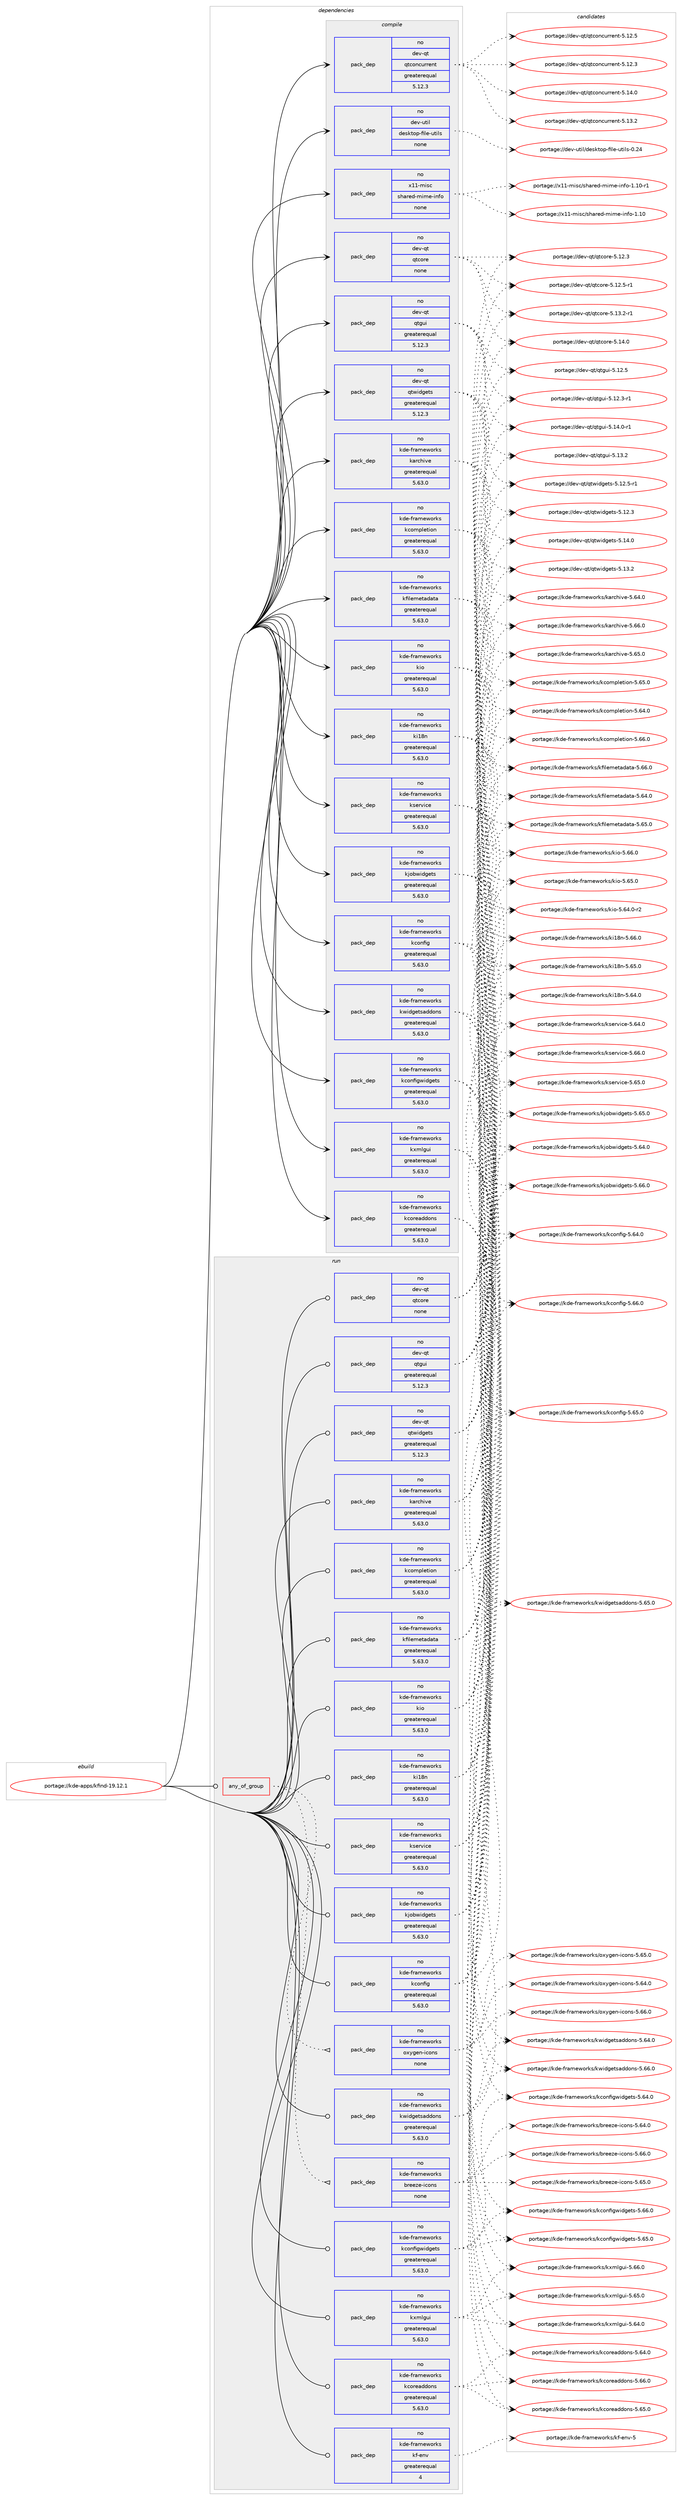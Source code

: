 digraph prolog {

# *************
# Graph options
# *************

newrank=true;
concentrate=true;
compound=true;
graph [rankdir=LR,fontname=Helvetica,fontsize=10,ranksep=1.5];#, ranksep=2.5, nodesep=0.2];
edge  [arrowhead=vee];
node  [fontname=Helvetica,fontsize=10];

# **********
# The ebuild
# **********

subgraph cluster_leftcol {
color=gray;
label=<<i>ebuild</i>>;
id [label="portage://kde-apps/kfind-19.12.1", color=red, width=4, href="../kde-apps/kfind-19.12.1.svg"];
}

# ****************
# The dependencies
# ****************

subgraph cluster_midcol {
color=gray;
label=<<i>dependencies</i>>;
subgraph cluster_compile {
fillcolor="#eeeeee";
style=filled;
label=<<i>compile</i>>;
subgraph pack202461 {
dependency263228 [label=<<TABLE BORDER="0" CELLBORDER="1" CELLSPACING="0" CELLPADDING="4" WIDTH="220"><TR><TD ROWSPAN="6" CELLPADDING="30">pack_dep</TD></TR><TR><TD WIDTH="110">no</TD></TR><TR><TD>dev-qt</TD></TR><TR><TD>qtconcurrent</TD></TR><TR><TD>greaterequal</TD></TR><TR><TD>5.12.3</TD></TR></TABLE>>, shape=none, color=blue];
}
id:e -> dependency263228:w [weight=20,style="solid",arrowhead="vee"];
subgraph pack202462 {
dependency263229 [label=<<TABLE BORDER="0" CELLBORDER="1" CELLSPACING="0" CELLPADDING="4" WIDTH="220"><TR><TD ROWSPAN="6" CELLPADDING="30">pack_dep</TD></TR><TR><TD WIDTH="110">no</TD></TR><TR><TD>dev-qt</TD></TR><TR><TD>qtcore</TD></TR><TR><TD>none</TD></TR><TR><TD></TD></TR></TABLE>>, shape=none, color=blue];
}
id:e -> dependency263229:w [weight=20,style="solid",arrowhead="vee"];
subgraph pack202463 {
dependency263230 [label=<<TABLE BORDER="0" CELLBORDER="1" CELLSPACING="0" CELLPADDING="4" WIDTH="220"><TR><TD ROWSPAN="6" CELLPADDING="30">pack_dep</TD></TR><TR><TD WIDTH="110">no</TD></TR><TR><TD>dev-qt</TD></TR><TR><TD>qtgui</TD></TR><TR><TD>greaterequal</TD></TR><TR><TD>5.12.3</TD></TR></TABLE>>, shape=none, color=blue];
}
id:e -> dependency263230:w [weight=20,style="solid",arrowhead="vee"];
subgraph pack202464 {
dependency263231 [label=<<TABLE BORDER="0" CELLBORDER="1" CELLSPACING="0" CELLPADDING="4" WIDTH="220"><TR><TD ROWSPAN="6" CELLPADDING="30">pack_dep</TD></TR><TR><TD WIDTH="110">no</TD></TR><TR><TD>dev-qt</TD></TR><TR><TD>qtwidgets</TD></TR><TR><TD>greaterequal</TD></TR><TR><TD>5.12.3</TD></TR></TABLE>>, shape=none, color=blue];
}
id:e -> dependency263231:w [weight=20,style="solid",arrowhead="vee"];
subgraph pack202465 {
dependency263232 [label=<<TABLE BORDER="0" CELLBORDER="1" CELLSPACING="0" CELLPADDING="4" WIDTH="220"><TR><TD ROWSPAN="6" CELLPADDING="30">pack_dep</TD></TR><TR><TD WIDTH="110">no</TD></TR><TR><TD>dev-util</TD></TR><TR><TD>desktop-file-utils</TD></TR><TR><TD>none</TD></TR><TR><TD></TD></TR></TABLE>>, shape=none, color=blue];
}
id:e -> dependency263232:w [weight=20,style="solid",arrowhead="vee"];
subgraph pack202466 {
dependency263233 [label=<<TABLE BORDER="0" CELLBORDER="1" CELLSPACING="0" CELLPADDING="4" WIDTH="220"><TR><TD ROWSPAN="6" CELLPADDING="30">pack_dep</TD></TR><TR><TD WIDTH="110">no</TD></TR><TR><TD>kde-frameworks</TD></TR><TR><TD>karchive</TD></TR><TR><TD>greaterequal</TD></TR><TR><TD>5.63.0</TD></TR></TABLE>>, shape=none, color=blue];
}
id:e -> dependency263233:w [weight=20,style="solid",arrowhead="vee"];
subgraph pack202467 {
dependency263234 [label=<<TABLE BORDER="0" CELLBORDER="1" CELLSPACING="0" CELLPADDING="4" WIDTH="220"><TR><TD ROWSPAN="6" CELLPADDING="30">pack_dep</TD></TR><TR><TD WIDTH="110">no</TD></TR><TR><TD>kde-frameworks</TD></TR><TR><TD>kcompletion</TD></TR><TR><TD>greaterequal</TD></TR><TR><TD>5.63.0</TD></TR></TABLE>>, shape=none, color=blue];
}
id:e -> dependency263234:w [weight=20,style="solid",arrowhead="vee"];
subgraph pack202468 {
dependency263235 [label=<<TABLE BORDER="0" CELLBORDER="1" CELLSPACING="0" CELLPADDING="4" WIDTH="220"><TR><TD ROWSPAN="6" CELLPADDING="30">pack_dep</TD></TR><TR><TD WIDTH="110">no</TD></TR><TR><TD>kde-frameworks</TD></TR><TR><TD>kconfig</TD></TR><TR><TD>greaterequal</TD></TR><TR><TD>5.63.0</TD></TR></TABLE>>, shape=none, color=blue];
}
id:e -> dependency263235:w [weight=20,style="solid",arrowhead="vee"];
subgraph pack202469 {
dependency263236 [label=<<TABLE BORDER="0" CELLBORDER="1" CELLSPACING="0" CELLPADDING="4" WIDTH="220"><TR><TD ROWSPAN="6" CELLPADDING="30">pack_dep</TD></TR><TR><TD WIDTH="110">no</TD></TR><TR><TD>kde-frameworks</TD></TR><TR><TD>kconfigwidgets</TD></TR><TR><TD>greaterequal</TD></TR><TR><TD>5.63.0</TD></TR></TABLE>>, shape=none, color=blue];
}
id:e -> dependency263236:w [weight=20,style="solid",arrowhead="vee"];
subgraph pack202470 {
dependency263237 [label=<<TABLE BORDER="0" CELLBORDER="1" CELLSPACING="0" CELLPADDING="4" WIDTH="220"><TR><TD ROWSPAN="6" CELLPADDING="30">pack_dep</TD></TR><TR><TD WIDTH="110">no</TD></TR><TR><TD>kde-frameworks</TD></TR><TR><TD>kcoreaddons</TD></TR><TR><TD>greaterequal</TD></TR><TR><TD>5.63.0</TD></TR></TABLE>>, shape=none, color=blue];
}
id:e -> dependency263237:w [weight=20,style="solid",arrowhead="vee"];
subgraph pack202471 {
dependency263238 [label=<<TABLE BORDER="0" CELLBORDER="1" CELLSPACING="0" CELLPADDING="4" WIDTH="220"><TR><TD ROWSPAN="6" CELLPADDING="30">pack_dep</TD></TR><TR><TD WIDTH="110">no</TD></TR><TR><TD>kde-frameworks</TD></TR><TR><TD>kfilemetadata</TD></TR><TR><TD>greaterequal</TD></TR><TR><TD>5.63.0</TD></TR></TABLE>>, shape=none, color=blue];
}
id:e -> dependency263238:w [weight=20,style="solid",arrowhead="vee"];
subgraph pack202472 {
dependency263239 [label=<<TABLE BORDER="0" CELLBORDER="1" CELLSPACING="0" CELLPADDING="4" WIDTH="220"><TR><TD ROWSPAN="6" CELLPADDING="30">pack_dep</TD></TR><TR><TD WIDTH="110">no</TD></TR><TR><TD>kde-frameworks</TD></TR><TR><TD>ki18n</TD></TR><TR><TD>greaterequal</TD></TR><TR><TD>5.63.0</TD></TR></TABLE>>, shape=none, color=blue];
}
id:e -> dependency263239:w [weight=20,style="solid",arrowhead="vee"];
subgraph pack202473 {
dependency263240 [label=<<TABLE BORDER="0" CELLBORDER="1" CELLSPACING="0" CELLPADDING="4" WIDTH="220"><TR><TD ROWSPAN="6" CELLPADDING="30">pack_dep</TD></TR><TR><TD WIDTH="110">no</TD></TR><TR><TD>kde-frameworks</TD></TR><TR><TD>kio</TD></TR><TR><TD>greaterequal</TD></TR><TR><TD>5.63.0</TD></TR></TABLE>>, shape=none, color=blue];
}
id:e -> dependency263240:w [weight=20,style="solid",arrowhead="vee"];
subgraph pack202474 {
dependency263241 [label=<<TABLE BORDER="0" CELLBORDER="1" CELLSPACING="0" CELLPADDING="4" WIDTH="220"><TR><TD ROWSPAN="6" CELLPADDING="30">pack_dep</TD></TR><TR><TD WIDTH="110">no</TD></TR><TR><TD>kde-frameworks</TD></TR><TR><TD>kjobwidgets</TD></TR><TR><TD>greaterequal</TD></TR><TR><TD>5.63.0</TD></TR></TABLE>>, shape=none, color=blue];
}
id:e -> dependency263241:w [weight=20,style="solid",arrowhead="vee"];
subgraph pack202475 {
dependency263242 [label=<<TABLE BORDER="0" CELLBORDER="1" CELLSPACING="0" CELLPADDING="4" WIDTH="220"><TR><TD ROWSPAN="6" CELLPADDING="30">pack_dep</TD></TR><TR><TD WIDTH="110">no</TD></TR><TR><TD>kde-frameworks</TD></TR><TR><TD>kservice</TD></TR><TR><TD>greaterequal</TD></TR><TR><TD>5.63.0</TD></TR></TABLE>>, shape=none, color=blue];
}
id:e -> dependency263242:w [weight=20,style="solid",arrowhead="vee"];
subgraph pack202476 {
dependency263243 [label=<<TABLE BORDER="0" CELLBORDER="1" CELLSPACING="0" CELLPADDING="4" WIDTH="220"><TR><TD ROWSPAN="6" CELLPADDING="30">pack_dep</TD></TR><TR><TD WIDTH="110">no</TD></TR><TR><TD>kde-frameworks</TD></TR><TR><TD>kwidgetsaddons</TD></TR><TR><TD>greaterequal</TD></TR><TR><TD>5.63.0</TD></TR></TABLE>>, shape=none, color=blue];
}
id:e -> dependency263243:w [weight=20,style="solid",arrowhead="vee"];
subgraph pack202477 {
dependency263244 [label=<<TABLE BORDER="0" CELLBORDER="1" CELLSPACING="0" CELLPADDING="4" WIDTH="220"><TR><TD ROWSPAN="6" CELLPADDING="30">pack_dep</TD></TR><TR><TD WIDTH="110">no</TD></TR><TR><TD>kde-frameworks</TD></TR><TR><TD>kxmlgui</TD></TR><TR><TD>greaterequal</TD></TR><TR><TD>5.63.0</TD></TR></TABLE>>, shape=none, color=blue];
}
id:e -> dependency263244:w [weight=20,style="solid",arrowhead="vee"];
subgraph pack202478 {
dependency263245 [label=<<TABLE BORDER="0" CELLBORDER="1" CELLSPACING="0" CELLPADDING="4" WIDTH="220"><TR><TD ROWSPAN="6" CELLPADDING="30">pack_dep</TD></TR><TR><TD WIDTH="110">no</TD></TR><TR><TD>x11-misc</TD></TR><TR><TD>shared-mime-info</TD></TR><TR><TD>none</TD></TR><TR><TD></TD></TR></TABLE>>, shape=none, color=blue];
}
id:e -> dependency263245:w [weight=20,style="solid",arrowhead="vee"];
}
subgraph cluster_compileandrun {
fillcolor="#eeeeee";
style=filled;
label=<<i>compile and run</i>>;
}
subgraph cluster_run {
fillcolor="#eeeeee";
style=filled;
label=<<i>run</i>>;
subgraph any3915 {
dependency263246 [label=<<TABLE BORDER="0" CELLBORDER="1" CELLSPACING="0" CELLPADDING="4"><TR><TD CELLPADDING="10">any_of_group</TD></TR></TABLE>>, shape=none, color=red];subgraph pack202479 {
dependency263247 [label=<<TABLE BORDER="0" CELLBORDER="1" CELLSPACING="0" CELLPADDING="4" WIDTH="220"><TR><TD ROWSPAN="6" CELLPADDING="30">pack_dep</TD></TR><TR><TD WIDTH="110">no</TD></TR><TR><TD>kde-frameworks</TD></TR><TR><TD>breeze-icons</TD></TR><TR><TD>none</TD></TR><TR><TD></TD></TR></TABLE>>, shape=none, color=blue];
}
dependency263246:e -> dependency263247:w [weight=20,style="dotted",arrowhead="oinv"];
subgraph pack202480 {
dependency263248 [label=<<TABLE BORDER="0" CELLBORDER="1" CELLSPACING="0" CELLPADDING="4" WIDTH="220"><TR><TD ROWSPAN="6" CELLPADDING="30">pack_dep</TD></TR><TR><TD WIDTH="110">no</TD></TR><TR><TD>kde-frameworks</TD></TR><TR><TD>oxygen-icons</TD></TR><TR><TD>none</TD></TR><TR><TD></TD></TR></TABLE>>, shape=none, color=blue];
}
dependency263246:e -> dependency263248:w [weight=20,style="dotted",arrowhead="oinv"];
}
id:e -> dependency263246:w [weight=20,style="solid",arrowhead="odot"];
subgraph pack202481 {
dependency263249 [label=<<TABLE BORDER="0" CELLBORDER="1" CELLSPACING="0" CELLPADDING="4" WIDTH="220"><TR><TD ROWSPAN="6" CELLPADDING="30">pack_dep</TD></TR><TR><TD WIDTH="110">no</TD></TR><TR><TD>dev-qt</TD></TR><TR><TD>qtcore</TD></TR><TR><TD>none</TD></TR><TR><TD></TD></TR></TABLE>>, shape=none, color=blue];
}
id:e -> dependency263249:w [weight=20,style="solid",arrowhead="odot"];
subgraph pack202482 {
dependency263250 [label=<<TABLE BORDER="0" CELLBORDER="1" CELLSPACING="0" CELLPADDING="4" WIDTH="220"><TR><TD ROWSPAN="6" CELLPADDING="30">pack_dep</TD></TR><TR><TD WIDTH="110">no</TD></TR><TR><TD>dev-qt</TD></TR><TR><TD>qtgui</TD></TR><TR><TD>greaterequal</TD></TR><TR><TD>5.12.3</TD></TR></TABLE>>, shape=none, color=blue];
}
id:e -> dependency263250:w [weight=20,style="solid",arrowhead="odot"];
subgraph pack202483 {
dependency263251 [label=<<TABLE BORDER="0" CELLBORDER="1" CELLSPACING="0" CELLPADDING="4" WIDTH="220"><TR><TD ROWSPAN="6" CELLPADDING="30">pack_dep</TD></TR><TR><TD WIDTH="110">no</TD></TR><TR><TD>dev-qt</TD></TR><TR><TD>qtwidgets</TD></TR><TR><TD>greaterequal</TD></TR><TR><TD>5.12.3</TD></TR></TABLE>>, shape=none, color=blue];
}
id:e -> dependency263251:w [weight=20,style="solid",arrowhead="odot"];
subgraph pack202484 {
dependency263252 [label=<<TABLE BORDER="0" CELLBORDER="1" CELLSPACING="0" CELLPADDING="4" WIDTH="220"><TR><TD ROWSPAN="6" CELLPADDING="30">pack_dep</TD></TR><TR><TD WIDTH="110">no</TD></TR><TR><TD>kde-frameworks</TD></TR><TR><TD>karchive</TD></TR><TR><TD>greaterequal</TD></TR><TR><TD>5.63.0</TD></TR></TABLE>>, shape=none, color=blue];
}
id:e -> dependency263252:w [weight=20,style="solid",arrowhead="odot"];
subgraph pack202485 {
dependency263253 [label=<<TABLE BORDER="0" CELLBORDER="1" CELLSPACING="0" CELLPADDING="4" WIDTH="220"><TR><TD ROWSPAN="6" CELLPADDING="30">pack_dep</TD></TR><TR><TD WIDTH="110">no</TD></TR><TR><TD>kde-frameworks</TD></TR><TR><TD>kcompletion</TD></TR><TR><TD>greaterequal</TD></TR><TR><TD>5.63.0</TD></TR></TABLE>>, shape=none, color=blue];
}
id:e -> dependency263253:w [weight=20,style="solid",arrowhead="odot"];
subgraph pack202486 {
dependency263254 [label=<<TABLE BORDER="0" CELLBORDER="1" CELLSPACING="0" CELLPADDING="4" WIDTH="220"><TR><TD ROWSPAN="6" CELLPADDING="30">pack_dep</TD></TR><TR><TD WIDTH="110">no</TD></TR><TR><TD>kde-frameworks</TD></TR><TR><TD>kconfig</TD></TR><TR><TD>greaterequal</TD></TR><TR><TD>5.63.0</TD></TR></TABLE>>, shape=none, color=blue];
}
id:e -> dependency263254:w [weight=20,style="solid",arrowhead="odot"];
subgraph pack202487 {
dependency263255 [label=<<TABLE BORDER="0" CELLBORDER="1" CELLSPACING="0" CELLPADDING="4" WIDTH="220"><TR><TD ROWSPAN="6" CELLPADDING="30">pack_dep</TD></TR><TR><TD WIDTH="110">no</TD></TR><TR><TD>kde-frameworks</TD></TR><TR><TD>kconfigwidgets</TD></TR><TR><TD>greaterequal</TD></TR><TR><TD>5.63.0</TD></TR></TABLE>>, shape=none, color=blue];
}
id:e -> dependency263255:w [weight=20,style="solid",arrowhead="odot"];
subgraph pack202488 {
dependency263256 [label=<<TABLE BORDER="0" CELLBORDER="1" CELLSPACING="0" CELLPADDING="4" WIDTH="220"><TR><TD ROWSPAN="6" CELLPADDING="30">pack_dep</TD></TR><TR><TD WIDTH="110">no</TD></TR><TR><TD>kde-frameworks</TD></TR><TR><TD>kcoreaddons</TD></TR><TR><TD>greaterequal</TD></TR><TR><TD>5.63.0</TD></TR></TABLE>>, shape=none, color=blue];
}
id:e -> dependency263256:w [weight=20,style="solid",arrowhead="odot"];
subgraph pack202489 {
dependency263257 [label=<<TABLE BORDER="0" CELLBORDER="1" CELLSPACING="0" CELLPADDING="4" WIDTH="220"><TR><TD ROWSPAN="6" CELLPADDING="30">pack_dep</TD></TR><TR><TD WIDTH="110">no</TD></TR><TR><TD>kde-frameworks</TD></TR><TR><TD>kf-env</TD></TR><TR><TD>greaterequal</TD></TR><TR><TD>4</TD></TR></TABLE>>, shape=none, color=blue];
}
id:e -> dependency263257:w [weight=20,style="solid",arrowhead="odot"];
subgraph pack202490 {
dependency263258 [label=<<TABLE BORDER="0" CELLBORDER="1" CELLSPACING="0" CELLPADDING="4" WIDTH="220"><TR><TD ROWSPAN="6" CELLPADDING="30">pack_dep</TD></TR><TR><TD WIDTH="110">no</TD></TR><TR><TD>kde-frameworks</TD></TR><TR><TD>kfilemetadata</TD></TR><TR><TD>greaterequal</TD></TR><TR><TD>5.63.0</TD></TR></TABLE>>, shape=none, color=blue];
}
id:e -> dependency263258:w [weight=20,style="solid",arrowhead="odot"];
subgraph pack202491 {
dependency263259 [label=<<TABLE BORDER="0" CELLBORDER="1" CELLSPACING="0" CELLPADDING="4" WIDTH="220"><TR><TD ROWSPAN="6" CELLPADDING="30">pack_dep</TD></TR><TR><TD WIDTH="110">no</TD></TR><TR><TD>kde-frameworks</TD></TR><TR><TD>ki18n</TD></TR><TR><TD>greaterequal</TD></TR><TR><TD>5.63.0</TD></TR></TABLE>>, shape=none, color=blue];
}
id:e -> dependency263259:w [weight=20,style="solid",arrowhead="odot"];
subgraph pack202492 {
dependency263260 [label=<<TABLE BORDER="0" CELLBORDER="1" CELLSPACING="0" CELLPADDING="4" WIDTH="220"><TR><TD ROWSPAN="6" CELLPADDING="30">pack_dep</TD></TR><TR><TD WIDTH="110">no</TD></TR><TR><TD>kde-frameworks</TD></TR><TR><TD>kio</TD></TR><TR><TD>greaterequal</TD></TR><TR><TD>5.63.0</TD></TR></TABLE>>, shape=none, color=blue];
}
id:e -> dependency263260:w [weight=20,style="solid",arrowhead="odot"];
subgraph pack202493 {
dependency263261 [label=<<TABLE BORDER="0" CELLBORDER="1" CELLSPACING="0" CELLPADDING="4" WIDTH="220"><TR><TD ROWSPAN="6" CELLPADDING="30">pack_dep</TD></TR><TR><TD WIDTH="110">no</TD></TR><TR><TD>kde-frameworks</TD></TR><TR><TD>kjobwidgets</TD></TR><TR><TD>greaterequal</TD></TR><TR><TD>5.63.0</TD></TR></TABLE>>, shape=none, color=blue];
}
id:e -> dependency263261:w [weight=20,style="solid",arrowhead="odot"];
subgraph pack202494 {
dependency263262 [label=<<TABLE BORDER="0" CELLBORDER="1" CELLSPACING="0" CELLPADDING="4" WIDTH="220"><TR><TD ROWSPAN="6" CELLPADDING="30">pack_dep</TD></TR><TR><TD WIDTH="110">no</TD></TR><TR><TD>kde-frameworks</TD></TR><TR><TD>kservice</TD></TR><TR><TD>greaterequal</TD></TR><TR><TD>5.63.0</TD></TR></TABLE>>, shape=none, color=blue];
}
id:e -> dependency263262:w [weight=20,style="solid",arrowhead="odot"];
subgraph pack202495 {
dependency263263 [label=<<TABLE BORDER="0" CELLBORDER="1" CELLSPACING="0" CELLPADDING="4" WIDTH="220"><TR><TD ROWSPAN="6" CELLPADDING="30">pack_dep</TD></TR><TR><TD WIDTH="110">no</TD></TR><TR><TD>kde-frameworks</TD></TR><TR><TD>kwidgetsaddons</TD></TR><TR><TD>greaterequal</TD></TR><TR><TD>5.63.0</TD></TR></TABLE>>, shape=none, color=blue];
}
id:e -> dependency263263:w [weight=20,style="solid",arrowhead="odot"];
subgraph pack202496 {
dependency263264 [label=<<TABLE BORDER="0" CELLBORDER="1" CELLSPACING="0" CELLPADDING="4" WIDTH="220"><TR><TD ROWSPAN="6" CELLPADDING="30">pack_dep</TD></TR><TR><TD WIDTH="110">no</TD></TR><TR><TD>kde-frameworks</TD></TR><TR><TD>kxmlgui</TD></TR><TR><TD>greaterequal</TD></TR><TR><TD>5.63.0</TD></TR></TABLE>>, shape=none, color=blue];
}
id:e -> dependency263264:w [weight=20,style="solid",arrowhead="odot"];
}
}

# **************
# The candidates
# **************

subgraph cluster_choices {
rank=same;
color=gray;
label=<<i>candidates</i>>;

subgraph choice202461 {
color=black;
nodesep=1;
choice1001011184511311647113116991111109911711411410111011645534649524648 [label="portage://dev-qt/qtconcurrent-5.14.0", color=red, width=4,href="../dev-qt/qtconcurrent-5.14.0.svg"];
choice1001011184511311647113116991111109911711411410111011645534649514650 [label="portage://dev-qt/qtconcurrent-5.13.2", color=red, width=4,href="../dev-qt/qtconcurrent-5.13.2.svg"];
choice1001011184511311647113116991111109911711411410111011645534649504653 [label="portage://dev-qt/qtconcurrent-5.12.5", color=red, width=4,href="../dev-qt/qtconcurrent-5.12.5.svg"];
choice1001011184511311647113116991111109911711411410111011645534649504651 [label="portage://dev-qt/qtconcurrent-5.12.3", color=red, width=4,href="../dev-qt/qtconcurrent-5.12.3.svg"];
dependency263228:e -> choice1001011184511311647113116991111109911711411410111011645534649524648:w [style=dotted,weight="100"];
dependency263228:e -> choice1001011184511311647113116991111109911711411410111011645534649514650:w [style=dotted,weight="100"];
dependency263228:e -> choice1001011184511311647113116991111109911711411410111011645534649504653:w [style=dotted,weight="100"];
dependency263228:e -> choice1001011184511311647113116991111109911711411410111011645534649504651:w [style=dotted,weight="100"];
}
subgraph choice202462 {
color=black;
nodesep=1;
choice10010111845113116471131169911111410145534649524648 [label="portage://dev-qt/qtcore-5.14.0", color=red, width=4,href="../dev-qt/qtcore-5.14.0.svg"];
choice100101118451131164711311699111114101455346495146504511449 [label="portage://dev-qt/qtcore-5.13.2-r1", color=red, width=4,href="../dev-qt/qtcore-5.13.2-r1.svg"];
choice100101118451131164711311699111114101455346495046534511449 [label="portage://dev-qt/qtcore-5.12.5-r1", color=red, width=4,href="../dev-qt/qtcore-5.12.5-r1.svg"];
choice10010111845113116471131169911111410145534649504651 [label="portage://dev-qt/qtcore-5.12.3", color=red, width=4,href="../dev-qt/qtcore-5.12.3.svg"];
dependency263229:e -> choice10010111845113116471131169911111410145534649524648:w [style=dotted,weight="100"];
dependency263229:e -> choice100101118451131164711311699111114101455346495146504511449:w [style=dotted,weight="100"];
dependency263229:e -> choice100101118451131164711311699111114101455346495046534511449:w [style=dotted,weight="100"];
dependency263229:e -> choice10010111845113116471131169911111410145534649504651:w [style=dotted,weight="100"];
}
subgraph choice202463 {
color=black;
nodesep=1;
choice1001011184511311647113116103117105455346495246484511449 [label="portage://dev-qt/qtgui-5.14.0-r1", color=red, width=4,href="../dev-qt/qtgui-5.14.0-r1.svg"];
choice100101118451131164711311610311710545534649514650 [label="portage://dev-qt/qtgui-5.13.2", color=red, width=4,href="../dev-qt/qtgui-5.13.2.svg"];
choice100101118451131164711311610311710545534649504653 [label="portage://dev-qt/qtgui-5.12.5", color=red, width=4,href="../dev-qt/qtgui-5.12.5.svg"];
choice1001011184511311647113116103117105455346495046514511449 [label="portage://dev-qt/qtgui-5.12.3-r1", color=red, width=4,href="../dev-qt/qtgui-5.12.3-r1.svg"];
dependency263230:e -> choice1001011184511311647113116103117105455346495246484511449:w [style=dotted,weight="100"];
dependency263230:e -> choice100101118451131164711311610311710545534649514650:w [style=dotted,weight="100"];
dependency263230:e -> choice100101118451131164711311610311710545534649504653:w [style=dotted,weight="100"];
dependency263230:e -> choice1001011184511311647113116103117105455346495046514511449:w [style=dotted,weight="100"];
}
subgraph choice202464 {
color=black;
nodesep=1;
choice100101118451131164711311611910510010310111611545534649524648 [label="portage://dev-qt/qtwidgets-5.14.0", color=red, width=4,href="../dev-qt/qtwidgets-5.14.0.svg"];
choice100101118451131164711311611910510010310111611545534649514650 [label="portage://dev-qt/qtwidgets-5.13.2", color=red, width=4,href="../dev-qt/qtwidgets-5.13.2.svg"];
choice1001011184511311647113116119105100103101116115455346495046534511449 [label="portage://dev-qt/qtwidgets-5.12.5-r1", color=red, width=4,href="../dev-qt/qtwidgets-5.12.5-r1.svg"];
choice100101118451131164711311611910510010310111611545534649504651 [label="portage://dev-qt/qtwidgets-5.12.3", color=red, width=4,href="../dev-qt/qtwidgets-5.12.3.svg"];
dependency263231:e -> choice100101118451131164711311611910510010310111611545534649524648:w [style=dotted,weight="100"];
dependency263231:e -> choice100101118451131164711311611910510010310111611545534649514650:w [style=dotted,weight="100"];
dependency263231:e -> choice1001011184511311647113116119105100103101116115455346495046534511449:w [style=dotted,weight="100"];
dependency263231:e -> choice100101118451131164711311611910510010310111611545534649504651:w [style=dotted,weight="100"];
}
subgraph choice202465 {
color=black;
nodesep=1;
choice100101118451171161051084710010111510711611111245102105108101451171161051081154548465052 [label="portage://dev-util/desktop-file-utils-0.24", color=red, width=4,href="../dev-util/desktop-file-utils-0.24.svg"];
dependency263232:e -> choice100101118451171161051084710010111510711611111245102105108101451171161051081154548465052:w [style=dotted,weight="100"];
}
subgraph choice202466 {
color=black;
nodesep=1;
choice107100101451021149710910111911111410711547107971149910410511810145534654544648 [label="portage://kde-frameworks/karchive-5.66.0", color=red, width=4,href="../kde-frameworks/karchive-5.66.0.svg"];
choice107100101451021149710910111911111410711547107971149910410511810145534654534648 [label="portage://kde-frameworks/karchive-5.65.0", color=red, width=4,href="../kde-frameworks/karchive-5.65.0.svg"];
choice107100101451021149710910111911111410711547107971149910410511810145534654524648 [label="portage://kde-frameworks/karchive-5.64.0", color=red, width=4,href="../kde-frameworks/karchive-5.64.0.svg"];
dependency263233:e -> choice107100101451021149710910111911111410711547107971149910410511810145534654544648:w [style=dotted,weight="100"];
dependency263233:e -> choice107100101451021149710910111911111410711547107971149910410511810145534654534648:w [style=dotted,weight="100"];
dependency263233:e -> choice107100101451021149710910111911111410711547107971149910410511810145534654524648:w [style=dotted,weight="100"];
}
subgraph choice202467 {
color=black;
nodesep=1;
choice1071001014510211497109101119111114107115471079911110911210810111610511111045534654544648 [label="portage://kde-frameworks/kcompletion-5.66.0", color=red, width=4,href="../kde-frameworks/kcompletion-5.66.0.svg"];
choice1071001014510211497109101119111114107115471079911110911210810111610511111045534654534648 [label="portage://kde-frameworks/kcompletion-5.65.0", color=red, width=4,href="../kde-frameworks/kcompletion-5.65.0.svg"];
choice1071001014510211497109101119111114107115471079911110911210810111610511111045534654524648 [label="portage://kde-frameworks/kcompletion-5.64.0", color=red, width=4,href="../kde-frameworks/kcompletion-5.64.0.svg"];
dependency263234:e -> choice1071001014510211497109101119111114107115471079911110911210810111610511111045534654544648:w [style=dotted,weight="100"];
dependency263234:e -> choice1071001014510211497109101119111114107115471079911110911210810111610511111045534654534648:w [style=dotted,weight="100"];
dependency263234:e -> choice1071001014510211497109101119111114107115471079911110911210810111610511111045534654524648:w [style=dotted,weight="100"];
}
subgraph choice202468 {
color=black;
nodesep=1;
choice1071001014510211497109101119111114107115471079911111010210510345534654544648 [label="portage://kde-frameworks/kconfig-5.66.0", color=red, width=4,href="../kde-frameworks/kconfig-5.66.0.svg"];
choice1071001014510211497109101119111114107115471079911111010210510345534654534648 [label="portage://kde-frameworks/kconfig-5.65.0", color=red, width=4,href="../kde-frameworks/kconfig-5.65.0.svg"];
choice1071001014510211497109101119111114107115471079911111010210510345534654524648 [label="portage://kde-frameworks/kconfig-5.64.0", color=red, width=4,href="../kde-frameworks/kconfig-5.64.0.svg"];
dependency263235:e -> choice1071001014510211497109101119111114107115471079911111010210510345534654544648:w [style=dotted,weight="100"];
dependency263235:e -> choice1071001014510211497109101119111114107115471079911111010210510345534654534648:w [style=dotted,weight="100"];
dependency263235:e -> choice1071001014510211497109101119111114107115471079911111010210510345534654524648:w [style=dotted,weight="100"];
}
subgraph choice202469 {
color=black;
nodesep=1;
choice1071001014510211497109101119111114107115471079911111010210510311910510010310111611545534654544648 [label="portage://kde-frameworks/kconfigwidgets-5.66.0", color=red, width=4,href="../kde-frameworks/kconfigwidgets-5.66.0.svg"];
choice1071001014510211497109101119111114107115471079911111010210510311910510010310111611545534654534648 [label="portage://kde-frameworks/kconfigwidgets-5.65.0", color=red, width=4,href="../kde-frameworks/kconfigwidgets-5.65.0.svg"];
choice1071001014510211497109101119111114107115471079911111010210510311910510010310111611545534654524648 [label="portage://kde-frameworks/kconfigwidgets-5.64.0", color=red, width=4,href="../kde-frameworks/kconfigwidgets-5.64.0.svg"];
dependency263236:e -> choice1071001014510211497109101119111114107115471079911111010210510311910510010310111611545534654544648:w [style=dotted,weight="100"];
dependency263236:e -> choice1071001014510211497109101119111114107115471079911111010210510311910510010310111611545534654534648:w [style=dotted,weight="100"];
dependency263236:e -> choice1071001014510211497109101119111114107115471079911111010210510311910510010310111611545534654524648:w [style=dotted,weight="100"];
}
subgraph choice202470 {
color=black;
nodesep=1;
choice107100101451021149710910111911111410711547107991111141019710010011111011545534654544648 [label="portage://kde-frameworks/kcoreaddons-5.66.0", color=red, width=4,href="../kde-frameworks/kcoreaddons-5.66.0.svg"];
choice107100101451021149710910111911111410711547107991111141019710010011111011545534654534648 [label="portage://kde-frameworks/kcoreaddons-5.65.0", color=red, width=4,href="../kde-frameworks/kcoreaddons-5.65.0.svg"];
choice107100101451021149710910111911111410711547107991111141019710010011111011545534654524648 [label="portage://kde-frameworks/kcoreaddons-5.64.0", color=red, width=4,href="../kde-frameworks/kcoreaddons-5.64.0.svg"];
dependency263237:e -> choice107100101451021149710910111911111410711547107991111141019710010011111011545534654544648:w [style=dotted,weight="100"];
dependency263237:e -> choice107100101451021149710910111911111410711547107991111141019710010011111011545534654534648:w [style=dotted,weight="100"];
dependency263237:e -> choice107100101451021149710910111911111410711547107991111141019710010011111011545534654524648:w [style=dotted,weight="100"];
}
subgraph choice202471 {
color=black;
nodesep=1;
choice10710010145102114971091011191111141071154710710210510810110910111697100971169745534654544648 [label="portage://kde-frameworks/kfilemetadata-5.66.0", color=red, width=4,href="../kde-frameworks/kfilemetadata-5.66.0.svg"];
choice10710010145102114971091011191111141071154710710210510810110910111697100971169745534654534648 [label="portage://kde-frameworks/kfilemetadata-5.65.0", color=red, width=4,href="../kde-frameworks/kfilemetadata-5.65.0.svg"];
choice10710010145102114971091011191111141071154710710210510810110910111697100971169745534654524648 [label="portage://kde-frameworks/kfilemetadata-5.64.0", color=red, width=4,href="../kde-frameworks/kfilemetadata-5.64.0.svg"];
dependency263238:e -> choice10710010145102114971091011191111141071154710710210510810110910111697100971169745534654544648:w [style=dotted,weight="100"];
dependency263238:e -> choice10710010145102114971091011191111141071154710710210510810110910111697100971169745534654534648:w [style=dotted,weight="100"];
dependency263238:e -> choice10710010145102114971091011191111141071154710710210510810110910111697100971169745534654524648:w [style=dotted,weight="100"];
}
subgraph choice202472 {
color=black;
nodesep=1;
choice107100101451021149710910111911111410711547107105495611045534654544648 [label="portage://kde-frameworks/ki18n-5.66.0", color=red, width=4,href="../kde-frameworks/ki18n-5.66.0.svg"];
choice107100101451021149710910111911111410711547107105495611045534654534648 [label="portage://kde-frameworks/ki18n-5.65.0", color=red, width=4,href="../kde-frameworks/ki18n-5.65.0.svg"];
choice107100101451021149710910111911111410711547107105495611045534654524648 [label="portage://kde-frameworks/ki18n-5.64.0", color=red, width=4,href="../kde-frameworks/ki18n-5.64.0.svg"];
dependency263239:e -> choice107100101451021149710910111911111410711547107105495611045534654544648:w [style=dotted,weight="100"];
dependency263239:e -> choice107100101451021149710910111911111410711547107105495611045534654534648:w [style=dotted,weight="100"];
dependency263239:e -> choice107100101451021149710910111911111410711547107105495611045534654524648:w [style=dotted,weight="100"];
}
subgraph choice202473 {
color=black;
nodesep=1;
choice10710010145102114971091011191111141071154710710511145534654544648 [label="portage://kde-frameworks/kio-5.66.0", color=red, width=4,href="../kde-frameworks/kio-5.66.0.svg"];
choice10710010145102114971091011191111141071154710710511145534654534648 [label="portage://kde-frameworks/kio-5.65.0", color=red, width=4,href="../kde-frameworks/kio-5.65.0.svg"];
choice107100101451021149710910111911111410711547107105111455346545246484511450 [label="portage://kde-frameworks/kio-5.64.0-r2", color=red, width=4,href="../kde-frameworks/kio-5.64.0-r2.svg"];
dependency263240:e -> choice10710010145102114971091011191111141071154710710511145534654544648:w [style=dotted,weight="100"];
dependency263240:e -> choice10710010145102114971091011191111141071154710710511145534654534648:w [style=dotted,weight="100"];
dependency263240:e -> choice107100101451021149710910111911111410711547107105111455346545246484511450:w [style=dotted,weight="100"];
}
subgraph choice202474 {
color=black;
nodesep=1;
choice1071001014510211497109101119111114107115471071061119811910510010310111611545534654544648 [label="portage://kde-frameworks/kjobwidgets-5.66.0", color=red, width=4,href="../kde-frameworks/kjobwidgets-5.66.0.svg"];
choice1071001014510211497109101119111114107115471071061119811910510010310111611545534654534648 [label="portage://kde-frameworks/kjobwidgets-5.65.0", color=red, width=4,href="../kde-frameworks/kjobwidgets-5.65.0.svg"];
choice1071001014510211497109101119111114107115471071061119811910510010310111611545534654524648 [label="portage://kde-frameworks/kjobwidgets-5.64.0", color=red, width=4,href="../kde-frameworks/kjobwidgets-5.64.0.svg"];
dependency263241:e -> choice1071001014510211497109101119111114107115471071061119811910510010310111611545534654544648:w [style=dotted,weight="100"];
dependency263241:e -> choice1071001014510211497109101119111114107115471071061119811910510010310111611545534654534648:w [style=dotted,weight="100"];
dependency263241:e -> choice1071001014510211497109101119111114107115471071061119811910510010310111611545534654524648:w [style=dotted,weight="100"];
}
subgraph choice202475 {
color=black;
nodesep=1;
choice1071001014510211497109101119111114107115471071151011141181059910145534654544648 [label="portage://kde-frameworks/kservice-5.66.0", color=red, width=4,href="../kde-frameworks/kservice-5.66.0.svg"];
choice1071001014510211497109101119111114107115471071151011141181059910145534654534648 [label="portage://kde-frameworks/kservice-5.65.0", color=red, width=4,href="../kde-frameworks/kservice-5.65.0.svg"];
choice1071001014510211497109101119111114107115471071151011141181059910145534654524648 [label="portage://kde-frameworks/kservice-5.64.0", color=red, width=4,href="../kde-frameworks/kservice-5.64.0.svg"];
dependency263242:e -> choice1071001014510211497109101119111114107115471071151011141181059910145534654544648:w [style=dotted,weight="100"];
dependency263242:e -> choice1071001014510211497109101119111114107115471071151011141181059910145534654534648:w [style=dotted,weight="100"];
dependency263242:e -> choice1071001014510211497109101119111114107115471071151011141181059910145534654524648:w [style=dotted,weight="100"];
}
subgraph choice202476 {
color=black;
nodesep=1;
choice1071001014510211497109101119111114107115471071191051001031011161159710010011111011545534654544648 [label="portage://kde-frameworks/kwidgetsaddons-5.66.0", color=red, width=4,href="../kde-frameworks/kwidgetsaddons-5.66.0.svg"];
choice1071001014510211497109101119111114107115471071191051001031011161159710010011111011545534654534648 [label="portage://kde-frameworks/kwidgetsaddons-5.65.0", color=red, width=4,href="../kde-frameworks/kwidgetsaddons-5.65.0.svg"];
choice1071001014510211497109101119111114107115471071191051001031011161159710010011111011545534654524648 [label="portage://kde-frameworks/kwidgetsaddons-5.64.0", color=red, width=4,href="../kde-frameworks/kwidgetsaddons-5.64.0.svg"];
dependency263243:e -> choice1071001014510211497109101119111114107115471071191051001031011161159710010011111011545534654544648:w [style=dotted,weight="100"];
dependency263243:e -> choice1071001014510211497109101119111114107115471071191051001031011161159710010011111011545534654534648:w [style=dotted,weight="100"];
dependency263243:e -> choice1071001014510211497109101119111114107115471071191051001031011161159710010011111011545534654524648:w [style=dotted,weight="100"];
}
subgraph choice202477 {
color=black;
nodesep=1;
choice10710010145102114971091011191111141071154710712010910810311710545534654544648 [label="portage://kde-frameworks/kxmlgui-5.66.0", color=red, width=4,href="../kde-frameworks/kxmlgui-5.66.0.svg"];
choice10710010145102114971091011191111141071154710712010910810311710545534654534648 [label="portage://kde-frameworks/kxmlgui-5.65.0", color=red, width=4,href="../kde-frameworks/kxmlgui-5.65.0.svg"];
choice10710010145102114971091011191111141071154710712010910810311710545534654524648 [label="portage://kde-frameworks/kxmlgui-5.64.0", color=red, width=4,href="../kde-frameworks/kxmlgui-5.64.0.svg"];
dependency263244:e -> choice10710010145102114971091011191111141071154710712010910810311710545534654544648:w [style=dotted,weight="100"];
dependency263244:e -> choice10710010145102114971091011191111141071154710712010910810311710545534654534648:w [style=dotted,weight="100"];
dependency263244:e -> choice10710010145102114971091011191111141071154710712010910810311710545534654524648:w [style=dotted,weight="100"];
}
subgraph choice202478 {
color=black;
nodesep=1;
choice120494945109105115994711510497114101100451091051091014510511010211145494649484511449 [label="portage://x11-misc/shared-mime-info-1.10-r1", color=red, width=4,href="../x11-misc/shared-mime-info-1.10-r1.svg"];
choice12049494510910511599471151049711410110045109105109101451051101021114549464948 [label="portage://x11-misc/shared-mime-info-1.10", color=red, width=4,href="../x11-misc/shared-mime-info-1.10.svg"];
dependency263245:e -> choice120494945109105115994711510497114101100451091051091014510511010211145494649484511449:w [style=dotted,weight="100"];
dependency263245:e -> choice12049494510910511599471151049711410110045109105109101451051101021114549464948:w [style=dotted,weight="100"];
}
subgraph choice202479 {
color=black;
nodesep=1;
choice10710010145102114971091011191111141071154798114101101122101451059911111011545534654544648 [label="portage://kde-frameworks/breeze-icons-5.66.0", color=red, width=4,href="../kde-frameworks/breeze-icons-5.66.0.svg"];
choice10710010145102114971091011191111141071154798114101101122101451059911111011545534654534648 [label="portage://kde-frameworks/breeze-icons-5.65.0", color=red, width=4,href="../kde-frameworks/breeze-icons-5.65.0.svg"];
choice10710010145102114971091011191111141071154798114101101122101451059911111011545534654524648 [label="portage://kde-frameworks/breeze-icons-5.64.0", color=red, width=4,href="../kde-frameworks/breeze-icons-5.64.0.svg"];
dependency263247:e -> choice10710010145102114971091011191111141071154798114101101122101451059911111011545534654544648:w [style=dotted,weight="100"];
dependency263247:e -> choice10710010145102114971091011191111141071154798114101101122101451059911111011545534654534648:w [style=dotted,weight="100"];
dependency263247:e -> choice10710010145102114971091011191111141071154798114101101122101451059911111011545534654524648:w [style=dotted,weight="100"];
}
subgraph choice202480 {
color=black;
nodesep=1;
choice107100101451021149710910111911111410711547111120121103101110451059911111011545534654544648 [label="portage://kde-frameworks/oxygen-icons-5.66.0", color=red, width=4,href="../kde-frameworks/oxygen-icons-5.66.0.svg"];
choice107100101451021149710910111911111410711547111120121103101110451059911111011545534654534648 [label="portage://kde-frameworks/oxygen-icons-5.65.0", color=red, width=4,href="../kde-frameworks/oxygen-icons-5.65.0.svg"];
choice107100101451021149710910111911111410711547111120121103101110451059911111011545534654524648 [label="portage://kde-frameworks/oxygen-icons-5.64.0", color=red, width=4,href="../kde-frameworks/oxygen-icons-5.64.0.svg"];
dependency263248:e -> choice107100101451021149710910111911111410711547111120121103101110451059911111011545534654544648:w [style=dotted,weight="100"];
dependency263248:e -> choice107100101451021149710910111911111410711547111120121103101110451059911111011545534654534648:w [style=dotted,weight="100"];
dependency263248:e -> choice107100101451021149710910111911111410711547111120121103101110451059911111011545534654524648:w [style=dotted,weight="100"];
}
subgraph choice202481 {
color=black;
nodesep=1;
choice10010111845113116471131169911111410145534649524648 [label="portage://dev-qt/qtcore-5.14.0", color=red, width=4,href="../dev-qt/qtcore-5.14.0.svg"];
choice100101118451131164711311699111114101455346495146504511449 [label="portage://dev-qt/qtcore-5.13.2-r1", color=red, width=4,href="../dev-qt/qtcore-5.13.2-r1.svg"];
choice100101118451131164711311699111114101455346495046534511449 [label="portage://dev-qt/qtcore-5.12.5-r1", color=red, width=4,href="../dev-qt/qtcore-5.12.5-r1.svg"];
choice10010111845113116471131169911111410145534649504651 [label="portage://dev-qt/qtcore-5.12.3", color=red, width=4,href="../dev-qt/qtcore-5.12.3.svg"];
dependency263249:e -> choice10010111845113116471131169911111410145534649524648:w [style=dotted,weight="100"];
dependency263249:e -> choice100101118451131164711311699111114101455346495146504511449:w [style=dotted,weight="100"];
dependency263249:e -> choice100101118451131164711311699111114101455346495046534511449:w [style=dotted,weight="100"];
dependency263249:e -> choice10010111845113116471131169911111410145534649504651:w [style=dotted,weight="100"];
}
subgraph choice202482 {
color=black;
nodesep=1;
choice1001011184511311647113116103117105455346495246484511449 [label="portage://dev-qt/qtgui-5.14.0-r1", color=red, width=4,href="../dev-qt/qtgui-5.14.0-r1.svg"];
choice100101118451131164711311610311710545534649514650 [label="portage://dev-qt/qtgui-5.13.2", color=red, width=4,href="../dev-qt/qtgui-5.13.2.svg"];
choice100101118451131164711311610311710545534649504653 [label="portage://dev-qt/qtgui-5.12.5", color=red, width=4,href="../dev-qt/qtgui-5.12.5.svg"];
choice1001011184511311647113116103117105455346495046514511449 [label="portage://dev-qt/qtgui-5.12.3-r1", color=red, width=4,href="../dev-qt/qtgui-5.12.3-r1.svg"];
dependency263250:e -> choice1001011184511311647113116103117105455346495246484511449:w [style=dotted,weight="100"];
dependency263250:e -> choice100101118451131164711311610311710545534649514650:w [style=dotted,weight="100"];
dependency263250:e -> choice100101118451131164711311610311710545534649504653:w [style=dotted,weight="100"];
dependency263250:e -> choice1001011184511311647113116103117105455346495046514511449:w [style=dotted,weight="100"];
}
subgraph choice202483 {
color=black;
nodesep=1;
choice100101118451131164711311611910510010310111611545534649524648 [label="portage://dev-qt/qtwidgets-5.14.0", color=red, width=4,href="../dev-qt/qtwidgets-5.14.0.svg"];
choice100101118451131164711311611910510010310111611545534649514650 [label="portage://dev-qt/qtwidgets-5.13.2", color=red, width=4,href="../dev-qt/qtwidgets-5.13.2.svg"];
choice1001011184511311647113116119105100103101116115455346495046534511449 [label="portage://dev-qt/qtwidgets-5.12.5-r1", color=red, width=4,href="../dev-qt/qtwidgets-5.12.5-r1.svg"];
choice100101118451131164711311611910510010310111611545534649504651 [label="portage://dev-qt/qtwidgets-5.12.3", color=red, width=4,href="../dev-qt/qtwidgets-5.12.3.svg"];
dependency263251:e -> choice100101118451131164711311611910510010310111611545534649524648:w [style=dotted,weight="100"];
dependency263251:e -> choice100101118451131164711311611910510010310111611545534649514650:w [style=dotted,weight="100"];
dependency263251:e -> choice1001011184511311647113116119105100103101116115455346495046534511449:w [style=dotted,weight="100"];
dependency263251:e -> choice100101118451131164711311611910510010310111611545534649504651:w [style=dotted,weight="100"];
}
subgraph choice202484 {
color=black;
nodesep=1;
choice107100101451021149710910111911111410711547107971149910410511810145534654544648 [label="portage://kde-frameworks/karchive-5.66.0", color=red, width=4,href="../kde-frameworks/karchive-5.66.0.svg"];
choice107100101451021149710910111911111410711547107971149910410511810145534654534648 [label="portage://kde-frameworks/karchive-5.65.0", color=red, width=4,href="../kde-frameworks/karchive-5.65.0.svg"];
choice107100101451021149710910111911111410711547107971149910410511810145534654524648 [label="portage://kde-frameworks/karchive-5.64.0", color=red, width=4,href="../kde-frameworks/karchive-5.64.0.svg"];
dependency263252:e -> choice107100101451021149710910111911111410711547107971149910410511810145534654544648:w [style=dotted,weight="100"];
dependency263252:e -> choice107100101451021149710910111911111410711547107971149910410511810145534654534648:w [style=dotted,weight="100"];
dependency263252:e -> choice107100101451021149710910111911111410711547107971149910410511810145534654524648:w [style=dotted,weight="100"];
}
subgraph choice202485 {
color=black;
nodesep=1;
choice1071001014510211497109101119111114107115471079911110911210810111610511111045534654544648 [label="portage://kde-frameworks/kcompletion-5.66.0", color=red, width=4,href="../kde-frameworks/kcompletion-5.66.0.svg"];
choice1071001014510211497109101119111114107115471079911110911210810111610511111045534654534648 [label="portage://kde-frameworks/kcompletion-5.65.0", color=red, width=4,href="../kde-frameworks/kcompletion-5.65.0.svg"];
choice1071001014510211497109101119111114107115471079911110911210810111610511111045534654524648 [label="portage://kde-frameworks/kcompletion-5.64.0", color=red, width=4,href="../kde-frameworks/kcompletion-5.64.0.svg"];
dependency263253:e -> choice1071001014510211497109101119111114107115471079911110911210810111610511111045534654544648:w [style=dotted,weight="100"];
dependency263253:e -> choice1071001014510211497109101119111114107115471079911110911210810111610511111045534654534648:w [style=dotted,weight="100"];
dependency263253:e -> choice1071001014510211497109101119111114107115471079911110911210810111610511111045534654524648:w [style=dotted,weight="100"];
}
subgraph choice202486 {
color=black;
nodesep=1;
choice1071001014510211497109101119111114107115471079911111010210510345534654544648 [label="portage://kde-frameworks/kconfig-5.66.0", color=red, width=4,href="../kde-frameworks/kconfig-5.66.0.svg"];
choice1071001014510211497109101119111114107115471079911111010210510345534654534648 [label="portage://kde-frameworks/kconfig-5.65.0", color=red, width=4,href="../kde-frameworks/kconfig-5.65.0.svg"];
choice1071001014510211497109101119111114107115471079911111010210510345534654524648 [label="portage://kde-frameworks/kconfig-5.64.0", color=red, width=4,href="../kde-frameworks/kconfig-5.64.0.svg"];
dependency263254:e -> choice1071001014510211497109101119111114107115471079911111010210510345534654544648:w [style=dotted,weight="100"];
dependency263254:e -> choice1071001014510211497109101119111114107115471079911111010210510345534654534648:w [style=dotted,weight="100"];
dependency263254:e -> choice1071001014510211497109101119111114107115471079911111010210510345534654524648:w [style=dotted,weight="100"];
}
subgraph choice202487 {
color=black;
nodesep=1;
choice1071001014510211497109101119111114107115471079911111010210510311910510010310111611545534654544648 [label="portage://kde-frameworks/kconfigwidgets-5.66.0", color=red, width=4,href="../kde-frameworks/kconfigwidgets-5.66.0.svg"];
choice1071001014510211497109101119111114107115471079911111010210510311910510010310111611545534654534648 [label="portage://kde-frameworks/kconfigwidgets-5.65.0", color=red, width=4,href="../kde-frameworks/kconfigwidgets-5.65.0.svg"];
choice1071001014510211497109101119111114107115471079911111010210510311910510010310111611545534654524648 [label="portage://kde-frameworks/kconfigwidgets-5.64.0", color=red, width=4,href="../kde-frameworks/kconfigwidgets-5.64.0.svg"];
dependency263255:e -> choice1071001014510211497109101119111114107115471079911111010210510311910510010310111611545534654544648:w [style=dotted,weight="100"];
dependency263255:e -> choice1071001014510211497109101119111114107115471079911111010210510311910510010310111611545534654534648:w [style=dotted,weight="100"];
dependency263255:e -> choice1071001014510211497109101119111114107115471079911111010210510311910510010310111611545534654524648:w [style=dotted,weight="100"];
}
subgraph choice202488 {
color=black;
nodesep=1;
choice107100101451021149710910111911111410711547107991111141019710010011111011545534654544648 [label="portage://kde-frameworks/kcoreaddons-5.66.0", color=red, width=4,href="../kde-frameworks/kcoreaddons-5.66.0.svg"];
choice107100101451021149710910111911111410711547107991111141019710010011111011545534654534648 [label="portage://kde-frameworks/kcoreaddons-5.65.0", color=red, width=4,href="../kde-frameworks/kcoreaddons-5.65.0.svg"];
choice107100101451021149710910111911111410711547107991111141019710010011111011545534654524648 [label="portage://kde-frameworks/kcoreaddons-5.64.0", color=red, width=4,href="../kde-frameworks/kcoreaddons-5.64.0.svg"];
dependency263256:e -> choice107100101451021149710910111911111410711547107991111141019710010011111011545534654544648:w [style=dotted,weight="100"];
dependency263256:e -> choice107100101451021149710910111911111410711547107991111141019710010011111011545534654534648:w [style=dotted,weight="100"];
dependency263256:e -> choice107100101451021149710910111911111410711547107991111141019710010011111011545534654524648:w [style=dotted,weight="100"];
}
subgraph choice202489 {
color=black;
nodesep=1;
choice107100101451021149710910111911111410711547107102451011101184553 [label="portage://kde-frameworks/kf-env-5", color=red, width=4,href="../kde-frameworks/kf-env-5.svg"];
dependency263257:e -> choice107100101451021149710910111911111410711547107102451011101184553:w [style=dotted,weight="100"];
}
subgraph choice202490 {
color=black;
nodesep=1;
choice10710010145102114971091011191111141071154710710210510810110910111697100971169745534654544648 [label="portage://kde-frameworks/kfilemetadata-5.66.0", color=red, width=4,href="../kde-frameworks/kfilemetadata-5.66.0.svg"];
choice10710010145102114971091011191111141071154710710210510810110910111697100971169745534654534648 [label="portage://kde-frameworks/kfilemetadata-5.65.0", color=red, width=4,href="../kde-frameworks/kfilemetadata-5.65.0.svg"];
choice10710010145102114971091011191111141071154710710210510810110910111697100971169745534654524648 [label="portage://kde-frameworks/kfilemetadata-5.64.0", color=red, width=4,href="../kde-frameworks/kfilemetadata-5.64.0.svg"];
dependency263258:e -> choice10710010145102114971091011191111141071154710710210510810110910111697100971169745534654544648:w [style=dotted,weight="100"];
dependency263258:e -> choice10710010145102114971091011191111141071154710710210510810110910111697100971169745534654534648:w [style=dotted,weight="100"];
dependency263258:e -> choice10710010145102114971091011191111141071154710710210510810110910111697100971169745534654524648:w [style=dotted,weight="100"];
}
subgraph choice202491 {
color=black;
nodesep=1;
choice107100101451021149710910111911111410711547107105495611045534654544648 [label="portage://kde-frameworks/ki18n-5.66.0", color=red, width=4,href="../kde-frameworks/ki18n-5.66.0.svg"];
choice107100101451021149710910111911111410711547107105495611045534654534648 [label="portage://kde-frameworks/ki18n-5.65.0", color=red, width=4,href="../kde-frameworks/ki18n-5.65.0.svg"];
choice107100101451021149710910111911111410711547107105495611045534654524648 [label="portage://kde-frameworks/ki18n-5.64.0", color=red, width=4,href="../kde-frameworks/ki18n-5.64.0.svg"];
dependency263259:e -> choice107100101451021149710910111911111410711547107105495611045534654544648:w [style=dotted,weight="100"];
dependency263259:e -> choice107100101451021149710910111911111410711547107105495611045534654534648:w [style=dotted,weight="100"];
dependency263259:e -> choice107100101451021149710910111911111410711547107105495611045534654524648:w [style=dotted,weight="100"];
}
subgraph choice202492 {
color=black;
nodesep=1;
choice10710010145102114971091011191111141071154710710511145534654544648 [label="portage://kde-frameworks/kio-5.66.0", color=red, width=4,href="../kde-frameworks/kio-5.66.0.svg"];
choice10710010145102114971091011191111141071154710710511145534654534648 [label="portage://kde-frameworks/kio-5.65.0", color=red, width=4,href="../kde-frameworks/kio-5.65.0.svg"];
choice107100101451021149710910111911111410711547107105111455346545246484511450 [label="portage://kde-frameworks/kio-5.64.0-r2", color=red, width=4,href="../kde-frameworks/kio-5.64.0-r2.svg"];
dependency263260:e -> choice10710010145102114971091011191111141071154710710511145534654544648:w [style=dotted,weight="100"];
dependency263260:e -> choice10710010145102114971091011191111141071154710710511145534654534648:w [style=dotted,weight="100"];
dependency263260:e -> choice107100101451021149710910111911111410711547107105111455346545246484511450:w [style=dotted,weight="100"];
}
subgraph choice202493 {
color=black;
nodesep=1;
choice1071001014510211497109101119111114107115471071061119811910510010310111611545534654544648 [label="portage://kde-frameworks/kjobwidgets-5.66.0", color=red, width=4,href="../kde-frameworks/kjobwidgets-5.66.0.svg"];
choice1071001014510211497109101119111114107115471071061119811910510010310111611545534654534648 [label="portage://kde-frameworks/kjobwidgets-5.65.0", color=red, width=4,href="../kde-frameworks/kjobwidgets-5.65.0.svg"];
choice1071001014510211497109101119111114107115471071061119811910510010310111611545534654524648 [label="portage://kde-frameworks/kjobwidgets-5.64.0", color=red, width=4,href="../kde-frameworks/kjobwidgets-5.64.0.svg"];
dependency263261:e -> choice1071001014510211497109101119111114107115471071061119811910510010310111611545534654544648:w [style=dotted,weight="100"];
dependency263261:e -> choice1071001014510211497109101119111114107115471071061119811910510010310111611545534654534648:w [style=dotted,weight="100"];
dependency263261:e -> choice1071001014510211497109101119111114107115471071061119811910510010310111611545534654524648:w [style=dotted,weight="100"];
}
subgraph choice202494 {
color=black;
nodesep=1;
choice1071001014510211497109101119111114107115471071151011141181059910145534654544648 [label="portage://kde-frameworks/kservice-5.66.0", color=red, width=4,href="../kde-frameworks/kservice-5.66.0.svg"];
choice1071001014510211497109101119111114107115471071151011141181059910145534654534648 [label="portage://kde-frameworks/kservice-5.65.0", color=red, width=4,href="../kde-frameworks/kservice-5.65.0.svg"];
choice1071001014510211497109101119111114107115471071151011141181059910145534654524648 [label="portage://kde-frameworks/kservice-5.64.0", color=red, width=4,href="../kde-frameworks/kservice-5.64.0.svg"];
dependency263262:e -> choice1071001014510211497109101119111114107115471071151011141181059910145534654544648:w [style=dotted,weight="100"];
dependency263262:e -> choice1071001014510211497109101119111114107115471071151011141181059910145534654534648:w [style=dotted,weight="100"];
dependency263262:e -> choice1071001014510211497109101119111114107115471071151011141181059910145534654524648:w [style=dotted,weight="100"];
}
subgraph choice202495 {
color=black;
nodesep=1;
choice1071001014510211497109101119111114107115471071191051001031011161159710010011111011545534654544648 [label="portage://kde-frameworks/kwidgetsaddons-5.66.0", color=red, width=4,href="../kde-frameworks/kwidgetsaddons-5.66.0.svg"];
choice1071001014510211497109101119111114107115471071191051001031011161159710010011111011545534654534648 [label="portage://kde-frameworks/kwidgetsaddons-5.65.0", color=red, width=4,href="../kde-frameworks/kwidgetsaddons-5.65.0.svg"];
choice1071001014510211497109101119111114107115471071191051001031011161159710010011111011545534654524648 [label="portage://kde-frameworks/kwidgetsaddons-5.64.0", color=red, width=4,href="../kde-frameworks/kwidgetsaddons-5.64.0.svg"];
dependency263263:e -> choice1071001014510211497109101119111114107115471071191051001031011161159710010011111011545534654544648:w [style=dotted,weight="100"];
dependency263263:e -> choice1071001014510211497109101119111114107115471071191051001031011161159710010011111011545534654534648:w [style=dotted,weight="100"];
dependency263263:e -> choice1071001014510211497109101119111114107115471071191051001031011161159710010011111011545534654524648:w [style=dotted,weight="100"];
}
subgraph choice202496 {
color=black;
nodesep=1;
choice10710010145102114971091011191111141071154710712010910810311710545534654544648 [label="portage://kde-frameworks/kxmlgui-5.66.0", color=red, width=4,href="../kde-frameworks/kxmlgui-5.66.0.svg"];
choice10710010145102114971091011191111141071154710712010910810311710545534654534648 [label="portage://kde-frameworks/kxmlgui-5.65.0", color=red, width=4,href="../kde-frameworks/kxmlgui-5.65.0.svg"];
choice10710010145102114971091011191111141071154710712010910810311710545534654524648 [label="portage://kde-frameworks/kxmlgui-5.64.0", color=red, width=4,href="../kde-frameworks/kxmlgui-5.64.0.svg"];
dependency263264:e -> choice10710010145102114971091011191111141071154710712010910810311710545534654544648:w [style=dotted,weight="100"];
dependency263264:e -> choice10710010145102114971091011191111141071154710712010910810311710545534654534648:w [style=dotted,weight="100"];
dependency263264:e -> choice10710010145102114971091011191111141071154710712010910810311710545534654524648:w [style=dotted,weight="100"];
}
}

}
